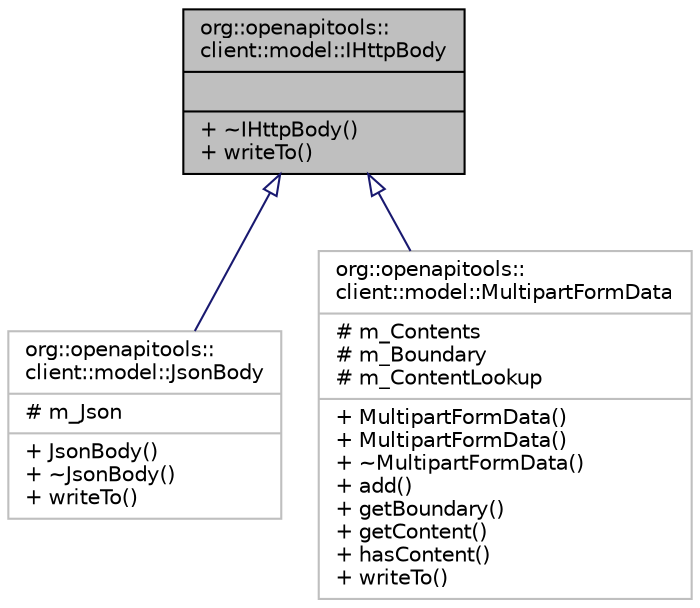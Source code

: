 digraph "org::openapitools::client::model::IHttpBody"
{
 // INTERACTIVE_SVG=YES
 // LATEX_PDF_SIZE
  bgcolor="transparent";
  edge [fontname="Helvetica",fontsize="10",labelfontname="Helvetica",labelfontsize="10"];
  node [fontname="Helvetica",fontsize="10",shape=record];
  Node1 [label="{org::openapitools::\lclient::model::IHttpBody\n||+ ~IHttpBody()\l+ writeTo()\l}",height=0.2,width=0.4,color="black", fillcolor="grey75", style="filled", fontcolor="black",tooltip=" "];
  Node1 -> Node2 [dir="back",color="midnightblue",fontsize="10",style="solid",arrowtail="onormal",fontname="Helvetica"];
  Node2 [label="{org::openapitools::\lclient::model::JsonBody\n|# m_Json\l|+ JsonBody()\l+ ~JsonBody()\l+ writeTo()\l}",height=0.2,width=0.4,color="grey75",URL="$classorg_1_1openapitools_1_1client_1_1model_1_1_json_body.html",tooltip=" "];
  Node1 -> Node3 [dir="back",color="midnightblue",fontsize="10",style="solid",arrowtail="onormal",fontname="Helvetica"];
  Node3 [label="{org::openapitools::\lclient::model::MultipartFormData\n|# m_Contents\l# m_Boundary\l# m_ContentLookup\l|+ MultipartFormData()\l+ MultipartFormData()\l+ ~MultipartFormData()\l+ add()\l+ getBoundary()\l+ getContent()\l+ hasContent()\l+ writeTo()\l}",height=0.2,width=0.4,color="grey75",URL="$classorg_1_1openapitools_1_1client_1_1model_1_1_multipart_form_data.html",tooltip=" "];
}
